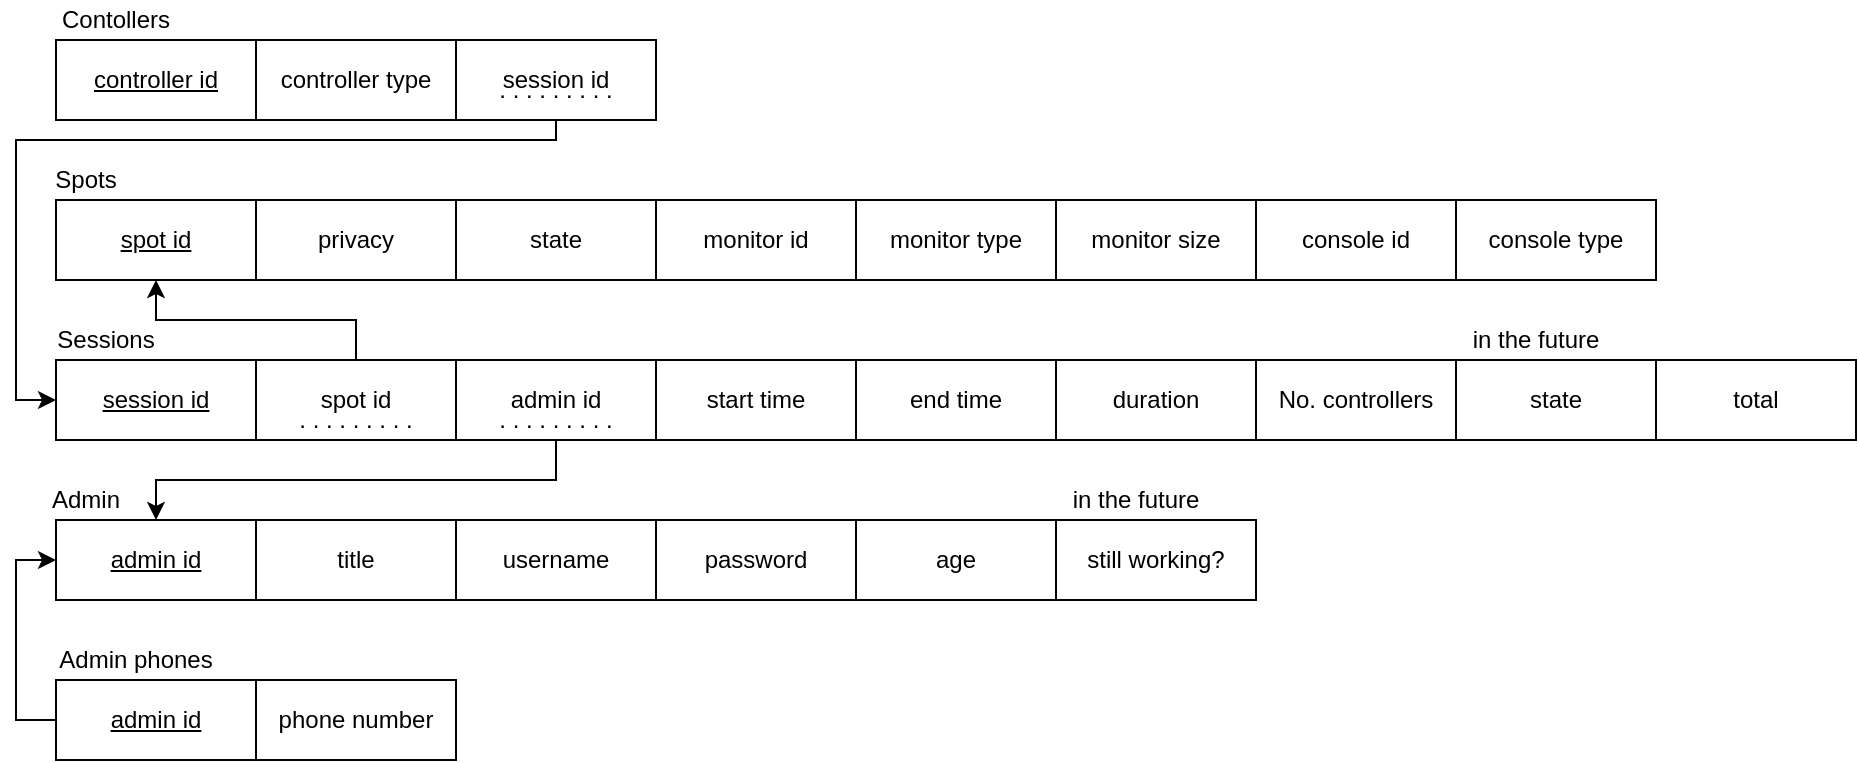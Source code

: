 <mxfile version="26.0.3">
  <diagram id="R2lEEEUBdFMjLlhIrx00" name="Page-1">
    <mxGraphModel dx="875" dy="522" grid="1" gridSize="10" guides="1" tooltips="1" connect="1" arrows="1" fold="1" page="1" pageScale="1" pageWidth="1100" pageHeight="850" math="0" shadow="0" extFonts="Permanent Marker^https://fonts.googleapis.com/css?family=Permanent+Marker">
      <root>
        <mxCell id="0" />
        <mxCell id="1" parent="0" />
        <mxCell id="vMl-2I_XcNzp880yvL1j-1" value="monitor id" style="whiteSpace=wrap;html=1;align=center;" parent="1" vertex="1">
          <mxGeometry x="390" y="145" width="100" height="40" as="geometry" />
        </mxCell>
        <mxCell id="vMl-2I_XcNzp880yvL1j-3" value="monitor type" style="whiteSpace=wrap;html=1;align=center;" parent="1" vertex="1">
          <mxGeometry x="490" y="145" width="100" height="40" as="geometry" />
        </mxCell>
        <mxCell id="vMl-2I_XcNzp880yvL1j-6" value="&lt;u&gt;spot id&lt;/u&gt;" style="whiteSpace=wrap;html=1;align=center;" parent="1" vertex="1">
          <mxGeometry x="90" y="145" width="100" height="40" as="geometry" />
        </mxCell>
        <mxCell id="vMl-2I_XcNzp880yvL1j-7" value="privacy" style="whiteSpace=wrap;html=1;align=center;" parent="1" vertex="1">
          <mxGeometry x="190" y="145" width="100" height="40" as="geometry" />
        </mxCell>
        <mxCell id="vMl-2I_XcNzp880yvL1j-8" value="Spots" style="text;html=1;align=center;verticalAlign=middle;whiteSpace=wrap;rounded=0;" parent="1" vertex="1">
          <mxGeometry x="90" y="125" width="30" height="20" as="geometry" />
        </mxCell>
        <mxCell id="vMl-2I_XcNzp880yvL1j-9" value="&lt;u&gt;session id&lt;/u&gt;" style="whiteSpace=wrap;html=1;align=center;" parent="1" vertex="1">
          <mxGeometry x="90" y="225" width="100" height="40" as="geometry" />
        </mxCell>
        <mxCell id="vMl-2I_XcNzp880yvL1j-10" value="start time" style="whiteSpace=wrap;html=1;align=center;" parent="1" vertex="1">
          <mxGeometry x="390" y="225" width="100" height="40" as="geometry" />
        </mxCell>
        <mxCell id="vMl-2I_XcNzp880yvL1j-11" value="Sessions" style="text;html=1;align=center;verticalAlign=middle;whiteSpace=wrap;rounded=0;" parent="1" vertex="1">
          <mxGeometry x="90" y="205" width="50" height="20" as="geometry" />
        </mxCell>
        <mxCell id="vMl-2I_XcNzp880yvL1j-12" value="end time" style="whiteSpace=wrap;html=1;align=center;" parent="1" vertex="1">
          <mxGeometry x="490" y="225" width="100" height="40" as="geometry" />
        </mxCell>
        <mxCell id="vMl-2I_XcNzp880yvL1j-13" value="duration" style="whiteSpace=wrap;html=1;align=center;" parent="1" vertex="1">
          <mxGeometry x="590" y="225" width="100" height="40" as="geometry" />
        </mxCell>
        <mxCell id="vMl-2I_XcNzp880yvL1j-14" value="total" style="whiteSpace=wrap;html=1;align=center;" parent="1" vertex="1">
          <mxGeometry x="890" y="225" width="100" height="40" as="geometry" />
        </mxCell>
        <mxCell id="vMl-2I_XcNzp880yvL1j-15" value="&lt;u&gt;admin id&lt;/u&gt;" style="whiteSpace=wrap;html=1;align=center;" parent="1" vertex="1">
          <mxGeometry x="90" y="305" width="100" height="40" as="geometry" />
        </mxCell>
        <mxCell id="vMl-2I_XcNzp880yvL1j-16" value="title" style="whiteSpace=wrap;html=1;align=center;" parent="1" vertex="1">
          <mxGeometry x="190" y="305" width="100" height="40" as="geometry" />
        </mxCell>
        <mxCell id="vMl-2I_XcNzp880yvL1j-17" value="Admin" style="text;html=1;align=center;verticalAlign=middle;whiteSpace=wrap;rounded=0;" parent="1" vertex="1">
          <mxGeometry x="90" y="285" width="30" height="20" as="geometry" />
        </mxCell>
        <mxCell id="vMl-2I_XcNzp880yvL1j-18" value="username" style="whiteSpace=wrap;html=1;align=center;" parent="1" vertex="1">
          <mxGeometry x="290" y="305" width="100" height="40" as="geometry" />
        </mxCell>
        <mxCell id="vMl-2I_XcNzp880yvL1j-19" value="password" style="whiteSpace=wrap;html=1;align=center;" parent="1" vertex="1">
          <mxGeometry x="390" y="305" width="100" height="40" as="geometry" />
        </mxCell>
        <mxCell id="vMl-2I_XcNzp880yvL1j-20" value="age" style="whiteSpace=wrap;html=1;align=center;" parent="1" vertex="1">
          <mxGeometry x="490" y="305" width="100" height="40" as="geometry" />
        </mxCell>
        <mxCell id="vMl-2I_XcNzp880yvL1j-32" style="edgeStyle=orthogonalEdgeStyle;rounded=0;orthogonalLoop=1;jettySize=auto;html=1;entryX=0;entryY=0.5;entryDx=0;entryDy=0;exitX=0;exitY=0.5;exitDx=0;exitDy=0;" parent="1" source="vMl-2I_XcNzp880yvL1j-21" target="vMl-2I_XcNzp880yvL1j-15" edge="1">
          <mxGeometry relative="1" as="geometry" />
        </mxCell>
        <mxCell id="vMl-2I_XcNzp880yvL1j-21" value="&lt;u&gt;admin id&lt;/u&gt;" style="whiteSpace=wrap;html=1;align=center;" parent="1" vertex="1">
          <mxGeometry x="90" y="385" width="100" height="40" as="geometry" />
        </mxCell>
        <mxCell id="vMl-2I_XcNzp880yvL1j-22" value="phone number" style="whiteSpace=wrap;html=1;align=center;" parent="1" vertex="1">
          <mxGeometry x="190" y="385" width="100" height="40" as="geometry" />
        </mxCell>
        <mxCell id="vMl-2I_XcNzp880yvL1j-23" value="Admin phones" style="text;html=1;align=center;verticalAlign=middle;whiteSpace=wrap;rounded=0;" parent="1" vertex="1">
          <mxGeometry x="90" y="365" width="80" height="20" as="geometry" />
        </mxCell>
        <mxCell id="vMl-2I_XcNzp880yvL1j-31" style="edgeStyle=orthogonalEdgeStyle;rounded=0;orthogonalLoop=1;jettySize=auto;html=1;entryX=0.5;entryY=1;entryDx=0;entryDy=0;" parent="1" source="vMl-2I_XcNzp880yvL1j-29" target="vMl-2I_XcNzp880yvL1j-6" edge="1">
          <mxGeometry relative="1" as="geometry" />
        </mxCell>
        <mxCell id="vMl-2I_XcNzp880yvL1j-29" value="spot id" style="whiteSpace=wrap;html=1;align=center;" parent="1" vertex="1">
          <mxGeometry x="190" y="225" width="100" height="40" as="geometry" />
        </mxCell>
        <mxCell id="vMl-2I_XcNzp880yvL1j-30" value=". . . . . . . . ." style="text;html=1;align=center;verticalAlign=middle;whiteSpace=wrap;rounded=0;" parent="1" vertex="1">
          <mxGeometry x="210" y="250" width="60" height="10" as="geometry" />
        </mxCell>
        <mxCell id="vMl-2I_XcNzp880yvL1j-37" style="edgeStyle=orthogonalEdgeStyle;rounded=0;orthogonalLoop=1;jettySize=auto;html=1;" parent="1" source="vMl-2I_XcNzp880yvL1j-33" target="vMl-2I_XcNzp880yvL1j-15" edge="1">
          <mxGeometry relative="1" as="geometry">
            <Array as="points">
              <mxPoint x="340" y="285" />
              <mxPoint x="140" y="285" />
            </Array>
          </mxGeometry>
        </mxCell>
        <mxCell id="vMl-2I_XcNzp880yvL1j-33" value="admin id" style="whiteSpace=wrap;html=1;align=center;" parent="1" vertex="1">
          <mxGeometry x="290" y="225" width="100" height="40" as="geometry" />
        </mxCell>
        <mxCell id="vMl-2I_XcNzp880yvL1j-35" value=". . . . . . . . ." style="text;html=1;align=center;verticalAlign=middle;whiteSpace=wrap;rounded=0;" parent="1" vertex="1">
          <mxGeometry x="310" y="245" width="60" height="20" as="geometry" />
        </mxCell>
        <mxCell id="cA_Y_hp0tnk4bVUNIRvy-1" value="state" style="whiteSpace=wrap;html=1;align=center;" parent="1" vertex="1">
          <mxGeometry x="290" y="145" width="100" height="40" as="geometry" />
        </mxCell>
        <mxCell id="14UpplsEN58tgAS8ZlCI-3" value="&lt;u&gt;controller id&lt;/u&gt;" style="whiteSpace=wrap;html=1;align=center;" parent="1" vertex="1">
          <mxGeometry x="90" y="65" width="100" height="40" as="geometry" />
        </mxCell>
        <mxCell id="14UpplsEN58tgAS8ZlCI-4" value="controller type" style="whiteSpace=wrap;html=1;align=center;" parent="1" vertex="1">
          <mxGeometry x="190" y="65" width="100" height="40" as="geometry" />
        </mxCell>
        <mxCell id="14UpplsEN58tgAS8ZlCI-5" value="Contollers" style="text;html=1;align=center;verticalAlign=middle;whiteSpace=wrap;rounded=0;" parent="1" vertex="1">
          <mxGeometry x="90" y="45" width="60" height="20" as="geometry" />
        </mxCell>
        <mxCell id="bu7YByInc2cbmgPubohY-17" value="No. controllers" style="whiteSpace=wrap;html=1;align=center;" parent="1" vertex="1">
          <mxGeometry x="690" y="225" width="100" height="40" as="geometry" />
        </mxCell>
        <mxCell id="bu7YByInc2cbmgPubohY-18" value="state" style="whiteSpace=wrap;html=1;align=center;" parent="1" vertex="1">
          <mxGeometry x="790" y="225" width="100" height="40" as="geometry" />
        </mxCell>
        <mxCell id="N1OpcSBwZ1UoR5eqr_IY-1" value="monitor size" style="whiteSpace=wrap;html=1;align=center;" vertex="1" parent="1">
          <mxGeometry x="590" y="145" width="100" height="40" as="geometry" />
        </mxCell>
        <mxCell id="N1OpcSBwZ1UoR5eqr_IY-2" value="console id" style="whiteSpace=wrap;html=1;align=center;" vertex="1" parent="1">
          <mxGeometry x="690" y="145" width="100" height="40" as="geometry" />
        </mxCell>
        <mxCell id="N1OpcSBwZ1UoR5eqr_IY-3" value="console type" style="whiteSpace=wrap;html=1;align=center;" vertex="1" parent="1">
          <mxGeometry x="790" y="145" width="100" height="40" as="geometry" />
        </mxCell>
        <mxCell id="N1OpcSBwZ1UoR5eqr_IY-7" style="edgeStyle=orthogonalEdgeStyle;rounded=0;orthogonalLoop=1;jettySize=auto;html=1;entryX=0;entryY=0.5;entryDx=0;entryDy=0;" edge="1" parent="1" source="N1OpcSBwZ1UoR5eqr_IY-5" target="vMl-2I_XcNzp880yvL1j-9">
          <mxGeometry relative="1" as="geometry">
            <Array as="points">
              <mxPoint x="340" y="115" />
              <mxPoint x="70" y="115" />
              <mxPoint x="70" y="245" />
            </Array>
          </mxGeometry>
        </mxCell>
        <mxCell id="N1OpcSBwZ1UoR5eqr_IY-5" value="session id" style="whiteSpace=wrap;html=1;align=center;" vertex="1" parent="1">
          <mxGeometry x="290" y="65" width="100" height="40" as="geometry" />
        </mxCell>
        <mxCell id="N1OpcSBwZ1UoR5eqr_IY-6" value=". . . . . . . . ." style="text;html=1;align=center;verticalAlign=middle;whiteSpace=wrap;rounded=0;" vertex="1" parent="1">
          <mxGeometry x="310" y="85" width="60" height="10" as="geometry" />
        </mxCell>
        <mxCell id="N1OpcSBwZ1UoR5eqr_IY-8" value="still working?" style="whiteSpace=wrap;html=1;align=center;" vertex="1" parent="1">
          <mxGeometry x="590" y="305" width="100" height="40" as="geometry" />
        </mxCell>
        <mxCell id="N1OpcSBwZ1UoR5eqr_IY-10" value="in the future" style="text;html=1;align=center;verticalAlign=middle;whiteSpace=wrap;rounded=0;" vertex="1" parent="1">
          <mxGeometry x="790" y="205" width="80" height="20" as="geometry" />
        </mxCell>
        <mxCell id="N1OpcSBwZ1UoR5eqr_IY-12" value="in the future" style="text;html=1;align=center;verticalAlign=middle;whiteSpace=wrap;rounded=0;" vertex="1" parent="1">
          <mxGeometry x="590" y="285" width="80" height="20" as="geometry" />
        </mxCell>
      </root>
    </mxGraphModel>
  </diagram>
</mxfile>
